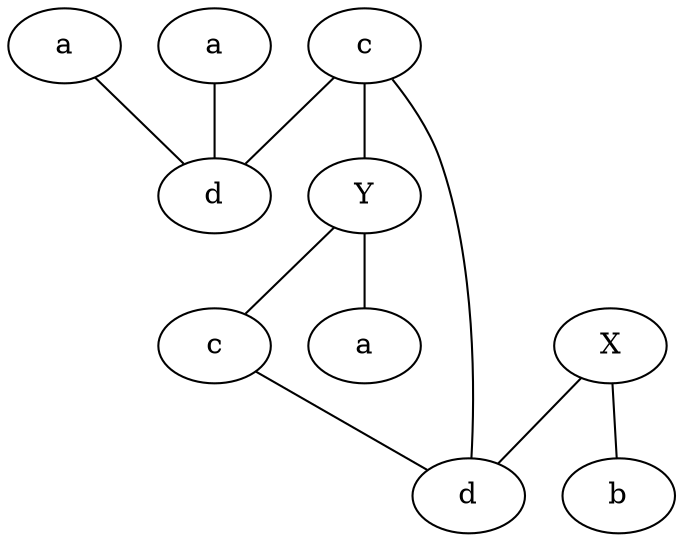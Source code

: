 graph Sergio2 {
	3 [label=a]
	4 [label=a]
	5 [label=c]
	6 [label=d]
	0 [label=Y]
	1 [label=c]
	7 [label=a]
	3 -- 6
	4 -- 6
	5 -- 6
	0 -- 1
	0 -- 7
	5 -- 0
	2 [label=X]
	8 [label=b]
	9 [label=d]
	2 -- 8
	2 -- 9
	5 -- 9
	1 -- 9
}
